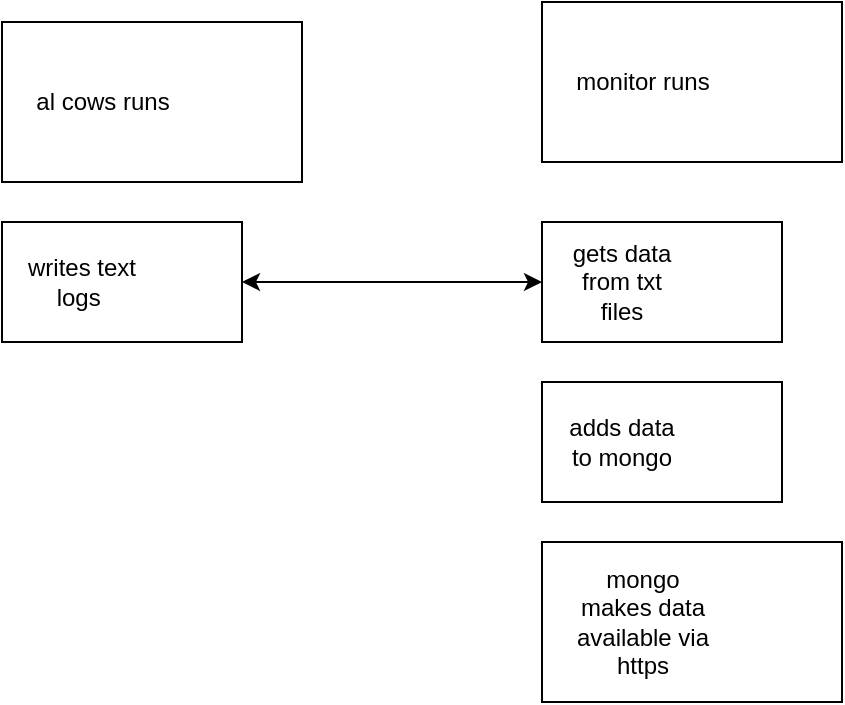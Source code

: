 <mxfile version="20.8.20" type="device"><diagram name="Page-1" id="yDuGlX4KAUTMajNDzEND"><mxGraphModel dx="1674" dy="764" grid="1" gridSize="10" guides="1" tooltips="1" connect="1" arrows="1" fold="1" page="1" pageScale="1" pageWidth="850" pageHeight="1100" math="0" shadow="0"><root><mxCell id="0"/><mxCell id="1" parent="0"/><mxCell id="fg473ATcnuFTJzKPtSha-3" value="" style="group" vertex="1" connectable="0" parent="1"><mxGeometry x="110" y="150" width="150" height="80" as="geometry"/></mxCell><mxCell id="fg473ATcnuFTJzKPtSha-1" value="" style="rounded=0;whiteSpace=wrap;html=1;" vertex="1" parent="fg473ATcnuFTJzKPtSha-3"><mxGeometry width="150" height="80" as="geometry"/></mxCell><mxCell id="fg473ATcnuFTJzKPtSha-2" value="al cows runs" style="text;html=1;strokeColor=none;fillColor=none;align=center;verticalAlign=middle;whiteSpace=wrap;rounded=0;" vertex="1" parent="fg473ATcnuFTJzKPtSha-3"><mxGeometry x="12.5" y="20" width="75" height="40" as="geometry"/></mxCell><mxCell id="fg473ATcnuFTJzKPtSha-4" value="" style="group" vertex="1" connectable="0" parent="1"><mxGeometry x="110" y="250" width="120" height="60" as="geometry"/></mxCell><mxCell id="fg473ATcnuFTJzKPtSha-5" value="" style="rounded=0;whiteSpace=wrap;html=1;" vertex="1" parent="fg473ATcnuFTJzKPtSha-4"><mxGeometry width="120" height="60" as="geometry"/></mxCell><mxCell id="fg473ATcnuFTJzKPtSha-6" value="writes text logs&amp;nbsp;" style="text;html=1;strokeColor=none;fillColor=none;align=center;verticalAlign=middle;whiteSpace=wrap;rounded=0;" vertex="1" parent="fg473ATcnuFTJzKPtSha-4"><mxGeometry x="10" y="15" width="60" height="30" as="geometry"/></mxCell><mxCell id="fg473ATcnuFTJzKPtSha-10" value="" style="group" vertex="1" connectable="0" parent="1"><mxGeometry x="380" y="140" width="150" height="80" as="geometry"/></mxCell><mxCell id="fg473ATcnuFTJzKPtSha-11" value="" style="rounded=0;whiteSpace=wrap;html=1;" vertex="1" parent="fg473ATcnuFTJzKPtSha-10"><mxGeometry width="150" height="80" as="geometry"/></mxCell><mxCell id="fg473ATcnuFTJzKPtSha-12" value="monitor runs" style="text;html=1;strokeColor=none;fillColor=none;align=center;verticalAlign=middle;whiteSpace=wrap;rounded=0;" vertex="1" parent="fg473ATcnuFTJzKPtSha-10"><mxGeometry x="12.5" y="20" width="75" height="40" as="geometry"/></mxCell><mxCell id="fg473ATcnuFTJzKPtSha-13" value="" style="group" vertex="1" connectable="0" parent="1"><mxGeometry x="380" y="250" width="120" height="60" as="geometry"/></mxCell><mxCell id="fg473ATcnuFTJzKPtSha-14" value="" style="rounded=0;whiteSpace=wrap;html=1;" vertex="1" parent="fg473ATcnuFTJzKPtSha-13"><mxGeometry width="120" height="60" as="geometry"/></mxCell><mxCell id="fg473ATcnuFTJzKPtSha-15" value="gets data from txt files" style="text;html=1;strokeColor=none;fillColor=none;align=center;verticalAlign=middle;whiteSpace=wrap;rounded=0;" vertex="1" parent="fg473ATcnuFTJzKPtSha-13"><mxGeometry x="10" y="15" width="60" height="30" as="geometry"/></mxCell><mxCell id="fg473ATcnuFTJzKPtSha-16" value="" style="group" vertex="1" connectable="0" parent="1"><mxGeometry x="380" y="330" width="120" height="60" as="geometry"/></mxCell><mxCell id="fg473ATcnuFTJzKPtSha-17" value="" style="rounded=0;whiteSpace=wrap;html=1;" vertex="1" parent="fg473ATcnuFTJzKPtSha-16"><mxGeometry width="120" height="60" as="geometry"/></mxCell><mxCell id="fg473ATcnuFTJzKPtSha-18" value="adds data to mongo" style="text;html=1;strokeColor=none;fillColor=none;align=center;verticalAlign=middle;whiteSpace=wrap;rounded=0;" vertex="1" parent="fg473ATcnuFTJzKPtSha-16"><mxGeometry x="10" y="15" width="60" height="30" as="geometry"/></mxCell><mxCell id="fg473ATcnuFTJzKPtSha-19" value="" style="group" vertex="1" connectable="0" parent="1"><mxGeometry x="380" y="410" width="150" height="80" as="geometry"/></mxCell><mxCell id="fg473ATcnuFTJzKPtSha-20" value="" style="rounded=0;whiteSpace=wrap;html=1;" vertex="1" parent="fg473ATcnuFTJzKPtSha-19"><mxGeometry width="150" height="80" as="geometry"/></mxCell><mxCell id="fg473ATcnuFTJzKPtSha-21" value="mongo makes data available via https" style="text;html=1;strokeColor=none;fillColor=none;align=center;verticalAlign=middle;whiteSpace=wrap;rounded=0;" vertex="1" parent="fg473ATcnuFTJzKPtSha-19"><mxGeometry x="12.5" y="20" width="75" height="40" as="geometry"/></mxCell><mxCell id="fg473ATcnuFTJzKPtSha-22" value="" style="endArrow=classic;startArrow=classic;html=1;rounded=0;entryX=1;entryY=0.5;entryDx=0;entryDy=0;exitX=0;exitY=0.5;exitDx=0;exitDy=0;" edge="1" parent="1" source="fg473ATcnuFTJzKPtSha-14" target="fg473ATcnuFTJzKPtSha-5"><mxGeometry width="50" height="50" relative="1" as="geometry"><mxPoint x="400" y="380" as="sourcePoint"/><mxPoint x="450" y="330" as="targetPoint"/></mxGeometry></mxCell></root></mxGraphModel></diagram></mxfile>